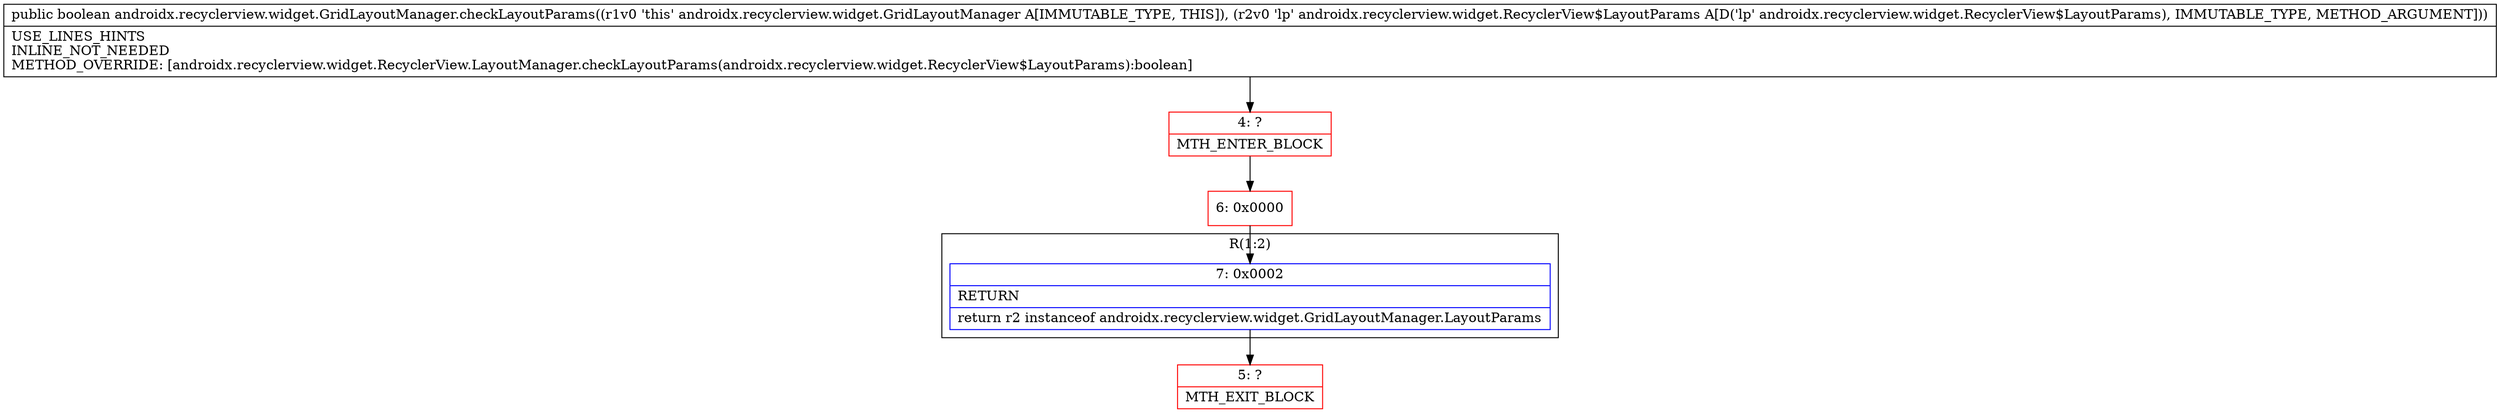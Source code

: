 digraph "CFG forandroidx.recyclerview.widget.GridLayoutManager.checkLayoutParams(Landroidx\/recyclerview\/widget\/RecyclerView$LayoutParams;)Z" {
subgraph cluster_Region_1276786187 {
label = "R(1:2)";
node [shape=record,color=blue];
Node_7 [shape=record,label="{7\:\ 0x0002|RETURN\l|return r2 instanceof androidx.recyclerview.widget.GridLayoutManager.LayoutParams\l}"];
}
Node_4 [shape=record,color=red,label="{4\:\ ?|MTH_ENTER_BLOCK\l}"];
Node_6 [shape=record,color=red,label="{6\:\ 0x0000}"];
Node_5 [shape=record,color=red,label="{5\:\ ?|MTH_EXIT_BLOCK\l}"];
MethodNode[shape=record,label="{public boolean androidx.recyclerview.widget.GridLayoutManager.checkLayoutParams((r1v0 'this' androidx.recyclerview.widget.GridLayoutManager A[IMMUTABLE_TYPE, THIS]), (r2v0 'lp' androidx.recyclerview.widget.RecyclerView$LayoutParams A[D('lp' androidx.recyclerview.widget.RecyclerView$LayoutParams), IMMUTABLE_TYPE, METHOD_ARGUMENT]))  | USE_LINES_HINTS\lINLINE_NOT_NEEDED\lMETHOD_OVERRIDE: [androidx.recyclerview.widget.RecyclerView.LayoutManager.checkLayoutParams(androidx.recyclerview.widget.RecyclerView$LayoutParams):boolean]\l}"];
MethodNode -> Node_4;Node_7 -> Node_5;
Node_4 -> Node_6;
Node_6 -> Node_7;
}

